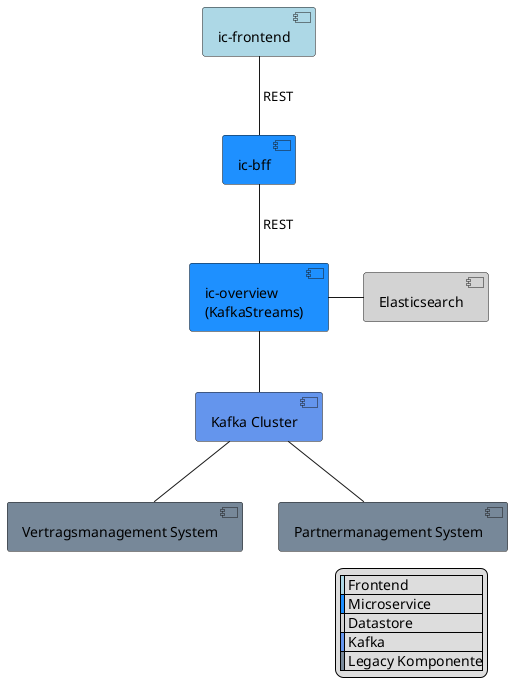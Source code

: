 @startuml

[ic-frontend] as fe #lightblue
[ic-bff] as bff #dodgerblue
[ic-overview\n(KafkaStreams)] as overviewService #dodgerblue
[Elasticsearch] as es #lightgrey
[Kafka Cluster] as kafka #cornflowerblue
[Vertragsmanagement System] as vertragsmgmt #lightslategrey
[Partnermanagement System] as partnermgmt #lightslategrey


fe -- bff : " REST"
bff -- overviewService : " REST"
overviewService -- kafka
overviewService - es
kafka -- vertragsmgmt
kafka -- partnermgmt

legend right
    |<#lightblue>| Frontend|
    |<#dodgerblue>| Microservice|
    |<#lightgrey> | Datastore|
    |<#cornflowerblue>| Kafka|
    |<#lightslategrey>| Legacy Komponente|
end legend

@enduml